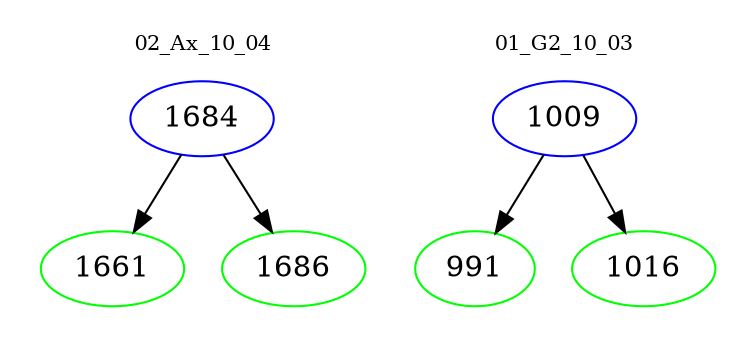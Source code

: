 digraph{
subgraph cluster_0 {
color = white
label = "02_Ax_10_04";
fontsize=10;
T0_1684 [label="1684", color="blue"]
T0_1684 -> T0_1661 [color="black"]
T0_1661 [label="1661", color="green"]
T0_1684 -> T0_1686 [color="black"]
T0_1686 [label="1686", color="green"]
}
subgraph cluster_1 {
color = white
label = "01_G2_10_03";
fontsize=10;
T1_1009 [label="1009", color="blue"]
T1_1009 -> T1_991 [color="black"]
T1_991 [label="991", color="green"]
T1_1009 -> T1_1016 [color="black"]
T1_1016 [label="1016", color="green"]
}
}
